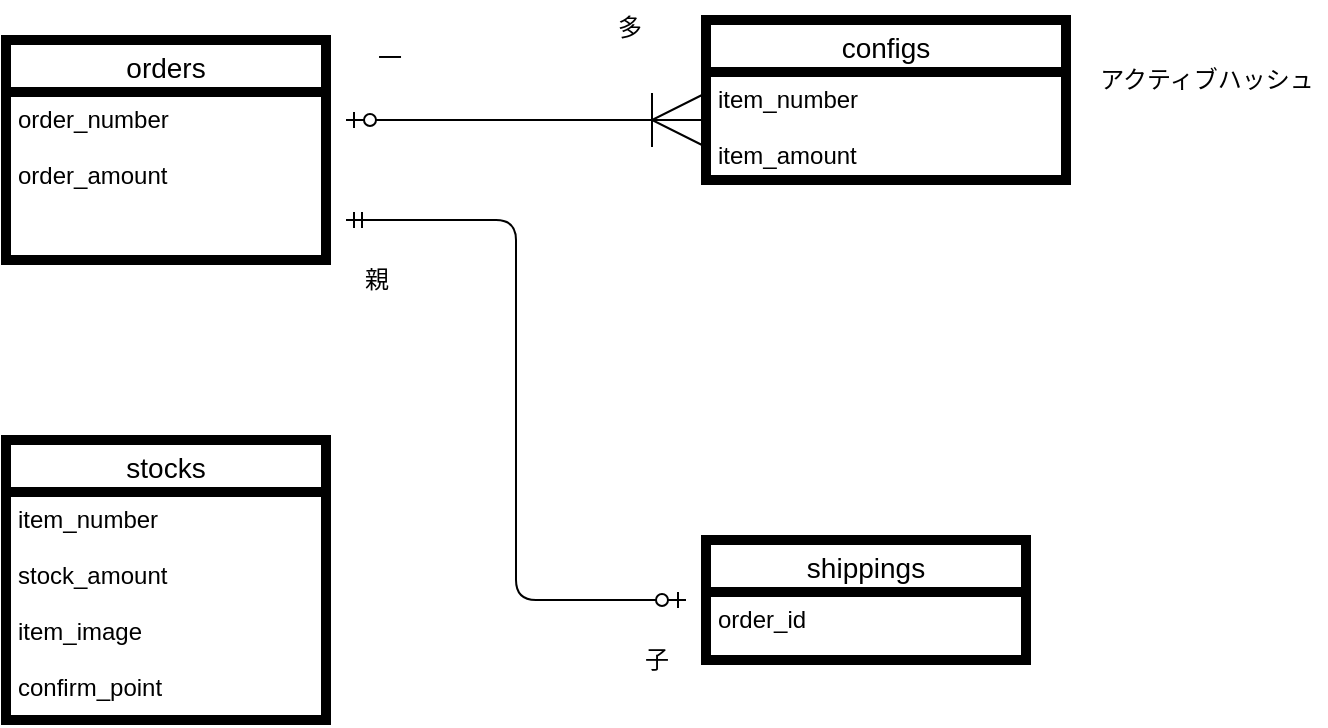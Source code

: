<mxfile>
    <diagram id="mUfGtEMrVPbynjV5U1tH" name="ページ1">
        <mxGraphModel dx="780" dy="477" grid="1" gridSize="10" guides="1" tooltips="1" connect="1" arrows="1" fold="1" page="1" pageScale="1" pageWidth="827" pageHeight="1169" math="0" shadow="0">
            <root>
                <mxCell id="0"/>
                <mxCell id="1" parent="0"/>
                <mxCell id="86" value="orders" style="swimlane;fontStyle=0;childLayout=stackLayout;horizontal=1;startSize=26;horizontalStack=0;resizeParent=1;resizeParentMax=0;resizeLast=0;collapsible=1;marginBottom=0;align=center;fontSize=14;strokeWidth=5;fillColor=default;" parent="1" vertex="1">
                    <mxGeometry x="10" y="130" width="160" height="110" as="geometry"/>
                </mxCell>
                <mxCell id="89" value="order_number&#10;&#10;order_amount" style="text;strokeColor=none;fillColor=none;spacingLeft=4;spacingRight=4;overflow=hidden;rotatable=0;points=[[0,0.5],[1,0.5]];portConstraint=eastwest;fontSize=12;" parent="86" vertex="1">
                    <mxGeometry y="26" width="160" height="84" as="geometry"/>
                </mxCell>
                <mxCell id="90" value="configs" style="swimlane;fontStyle=0;childLayout=stackLayout;horizontal=1;startSize=26;horizontalStack=0;resizeParent=1;resizeParentMax=0;resizeLast=0;collapsible=1;marginBottom=0;align=center;fontSize=14;strokeWidth=5;fillColor=default;" parent="1" vertex="1">
                    <mxGeometry x="360" y="120" width="180" height="80" as="geometry"/>
                </mxCell>
                <mxCell id="92" value="item_number&#10;&#10;item_amount" style="text;strokeColor=none;fillColor=none;spacingLeft=4;spacingRight=4;overflow=hidden;rotatable=0;points=[[0,0.5],[1,0.5]];portConstraint=eastwest;fontSize=12;" parent="90" vertex="1">
                    <mxGeometry y="26" width="180" height="54" as="geometry"/>
                </mxCell>
                <mxCell id="94" value="stocks" style="swimlane;fontStyle=0;childLayout=stackLayout;horizontal=1;startSize=26;horizontalStack=0;resizeParent=1;resizeParentMax=0;resizeLast=0;collapsible=1;marginBottom=0;align=center;fontSize=14;strokeWidth=5;fillColor=default;" parent="1" vertex="1">
                    <mxGeometry x="10" y="330" width="160" height="140" as="geometry"/>
                </mxCell>
                <mxCell id="118" value="item_number&#10;&#10;stock_amount&#10;&#10;item_image&#10;&#10;confirm_point" style="text;strokeColor=none;fillColor=none;spacingLeft=4;spacingRight=4;overflow=hidden;rotatable=0;points=[[0,0.5],[1,0.5]];portConstraint=eastwest;fontSize=12;" parent="94" vertex="1">
                    <mxGeometry y="26" width="160" height="114" as="geometry"/>
                </mxCell>
                <mxCell id="103" value="" style="edgeStyle=entityRelationEdgeStyle;fontSize=12;html=1;endArrow=ERoneToMany;startArrow=ERzeroToOne;endSize=25;strokeColor=default;" parent="1" edge="1">
                    <mxGeometry width="100" height="100" relative="1" as="geometry">
                        <mxPoint x="180" y="170" as="sourcePoint"/>
                        <mxPoint x="360" y="170" as="targetPoint"/>
                    </mxGeometry>
                </mxCell>
                <mxCell id="125" value="子" style="text;html=1;align=center;verticalAlign=middle;resizable=0;points=[];autosize=1;strokeColor=none;fillColor=none;" parent="1" vertex="1">
                    <mxGeometry x="320" y="430" width="30" height="20" as="geometry"/>
                </mxCell>
                <mxCell id="126" value="一" style="text;strokeColor=none;fillColor=none;spacingLeft=4;spacingRight=4;overflow=hidden;rotatable=0;points=[[0,0.5],[1,0.5]];portConstraint=eastwest;fontSize=12;" parent="1" vertex="1">
                    <mxGeometry x="190" y="125" width="40" height="30" as="geometry"/>
                </mxCell>
                <mxCell id="129" value="多" style="text;strokeColor=none;fillColor=none;spacingLeft=4;spacingRight=4;overflow=hidden;rotatable=0;points=[[0,0.5],[1,0.5]];portConstraint=eastwest;fontSize=12;" parent="1" vertex="1">
                    <mxGeometry x="310" y="110" width="40" height="30" as="geometry"/>
                </mxCell>
                <mxCell id="147" value="shippings" style="swimlane;fontStyle=0;childLayout=stackLayout;horizontal=1;startSize=26;horizontalStack=0;resizeParent=1;resizeParentMax=0;resizeLast=0;collapsible=1;marginBottom=0;align=center;fontSize=14;strokeWidth=5;fillColor=default;" vertex="1" parent="1">
                    <mxGeometry x="360" y="380" width="160" height="60" as="geometry"/>
                </mxCell>
                <mxCell id="148" value="order_id" style="text;strokeColor=none;fillColor=none;spacingLeft=4;spacingRight=4;overflow=hidden;rotatable=0;points=[[0,0.5],[1,0.5]];portConstraint=eastwest;fontSize=12;" vertex="1" parent="147">
                    <mxGeometry y="26" width="160" height="34" as="geometry"/>
                </mxCell>
                <mxCell id="151" value="親" style="text;html=1;align=center;verticalAlign=middle;resizable=0;points=[];autosize=1;strokeColor=none;fillColor=none;" vertex="1" parent="1">
                    <mxGeometry x="180" y="240" width="30" height="20" as="geometry"/>
                </mxCell>
                <mxCell id="152" value="" style="edgeStyle=elbowEdgeStyle;fontSize=12;html=1;endArrow=ERzeroToOne;startArrow=ERmandOne;" edge="1" parent="1">
                    <mxGeometry width="100" height="100" relative="1" as="geometry">
                        <mxPoint x="180" y="220" as="sourcePoint"/>
                        <mxPoint x="350" y="410" as="targetPoint"/>
                        <Array as="points"/>
                    </mxGeometry>
                </mxCell>
                <mxCell id="153" value="アクティブハッシュ" style="text;html=1;align=center;verticalAlign=middle;resizable=0;points=[];autosize=1;strokeColor=none;fillColor=none;" vertex="1" parent="1">
                    <mxGeometry x="550" y="140" width="120" height="20" as="geometry"/>
                </mxCell>
            </root>
        </mxGraphModel>
    </diagram>
</mxfile>